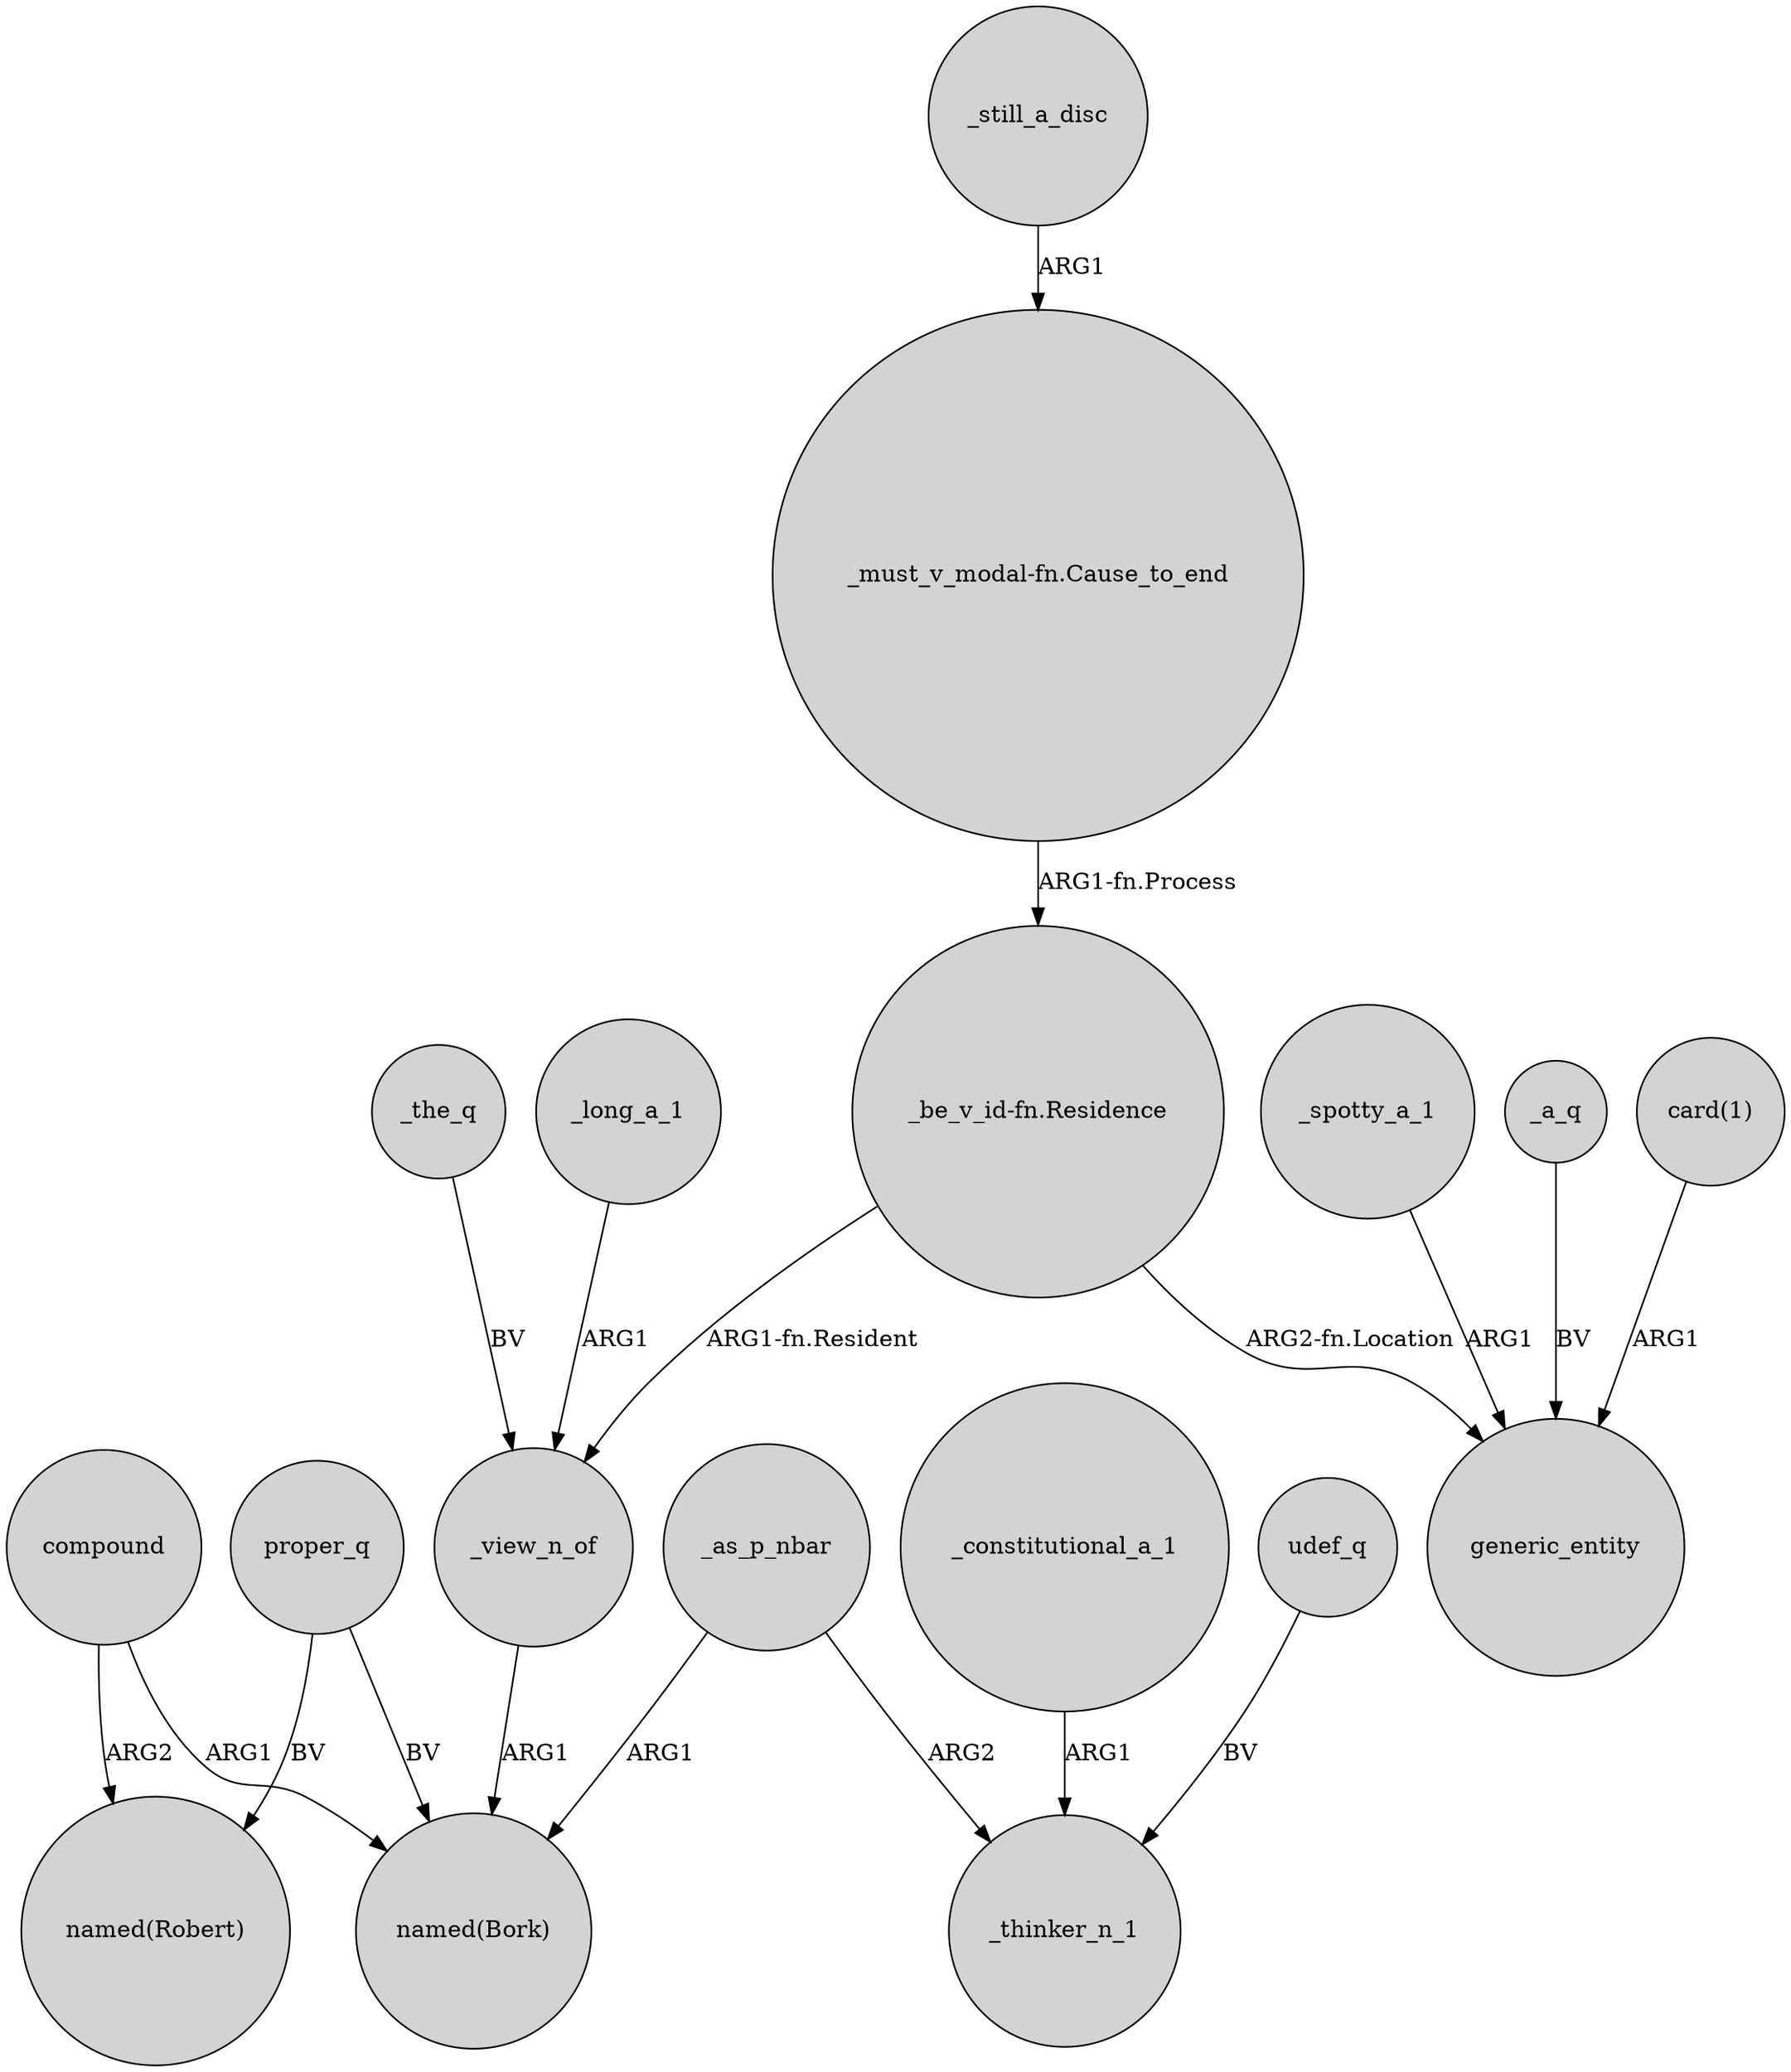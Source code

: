 digraph {
	node [shape=circle style=filled]
	proper_q -> "named(Robert)" [label=BV]
	_as_p_nbar -> _thinker_n_1 [label=ARG2]
	compound -> "named(Robert)" [label=ARG2]
	_spotty_a_1 -> generic_entity [label=ARG1]
	_a_q -> generic_entity [label=BV]
	"card(1)" -> generic_entity [label=ARG1]
	_long_a_1 -> _view_n_of [label=ARG1]
	_view_n_of -> "named(Bork)" [label=ARG1]
	_the_q -> _view_n_of [label=BV]
	_as_p_nbar -> "named(Bork)" [label=ARG1]
	compound -> "named(Bork)" [label=ARG1]
	"_must_v_modal-fn.Cause_to_end" -> "_be_v_id-fn.Residence" [label="ARG1-fn.Process"]
	_still_a_disc -> "_must_v_modal-fn.Cause_to_end" [label=ARG1]
	_constitutional_a_1 -> _thinker_n_1 [label=ARG1]
	proper_q -> "named(Bork)" [label=BV]
	"_be_v_id-fn.Residence" -> generic_entity [label="ARG2-fn.Location"]
	udef_q -> _thinker_n_1 [label=BV]
	"_be_v_id-fn.Residence" -> _view_n_of [label="ARG1-fn.Resident"]
}
